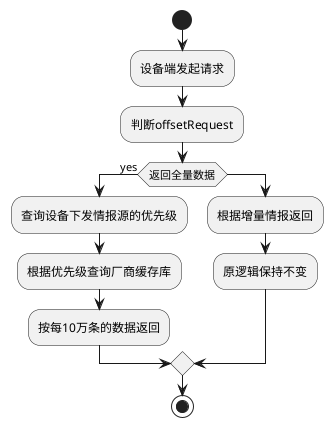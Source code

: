 @startuml
'https://plantuml.com/activity-diagram-beta

start
:设备端发起请求;
:判断offsetRequest;

if (返回全量数据) then (yes)
  :查询设备下发情报源的优先级;
  :根据优先级查询厂商缓存库;
  :按每10万条的数据返回;
else
:根据增量情报返回;
:原逻辑保持不变;

endif

stop

@enduml
